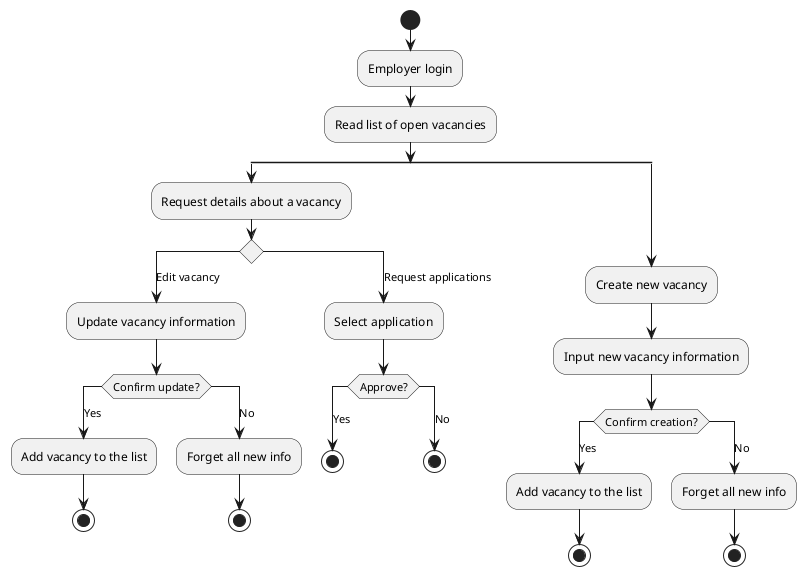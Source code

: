 @startuml
start
:Employer login;
:Read list of open vacancies;
split
  :Request details about a vacancy;
  switch ()
    case (Edit vacancy)
      :Update vacancy information;
      switch (Confirm update?)
        case (Yes)
          :Add vacancy to the list;
          stop
        case (No)
          :Forget all new info;
          stop
      endswitch
    case (Request applications)
      :Select application;
      switch (Approve?)
        case (Yes)
          stop
        case (No)
          stop
      endswitch
  endswitch
split again
  :Create new vacancy;
  :Input new vacancy information;
  switch (Confirm creation?)
    case (Yes)
      :Add vacancy to the list;
        stop
    case (No)
      :Forget all new info;
        stop
  endswitch
@enduml
